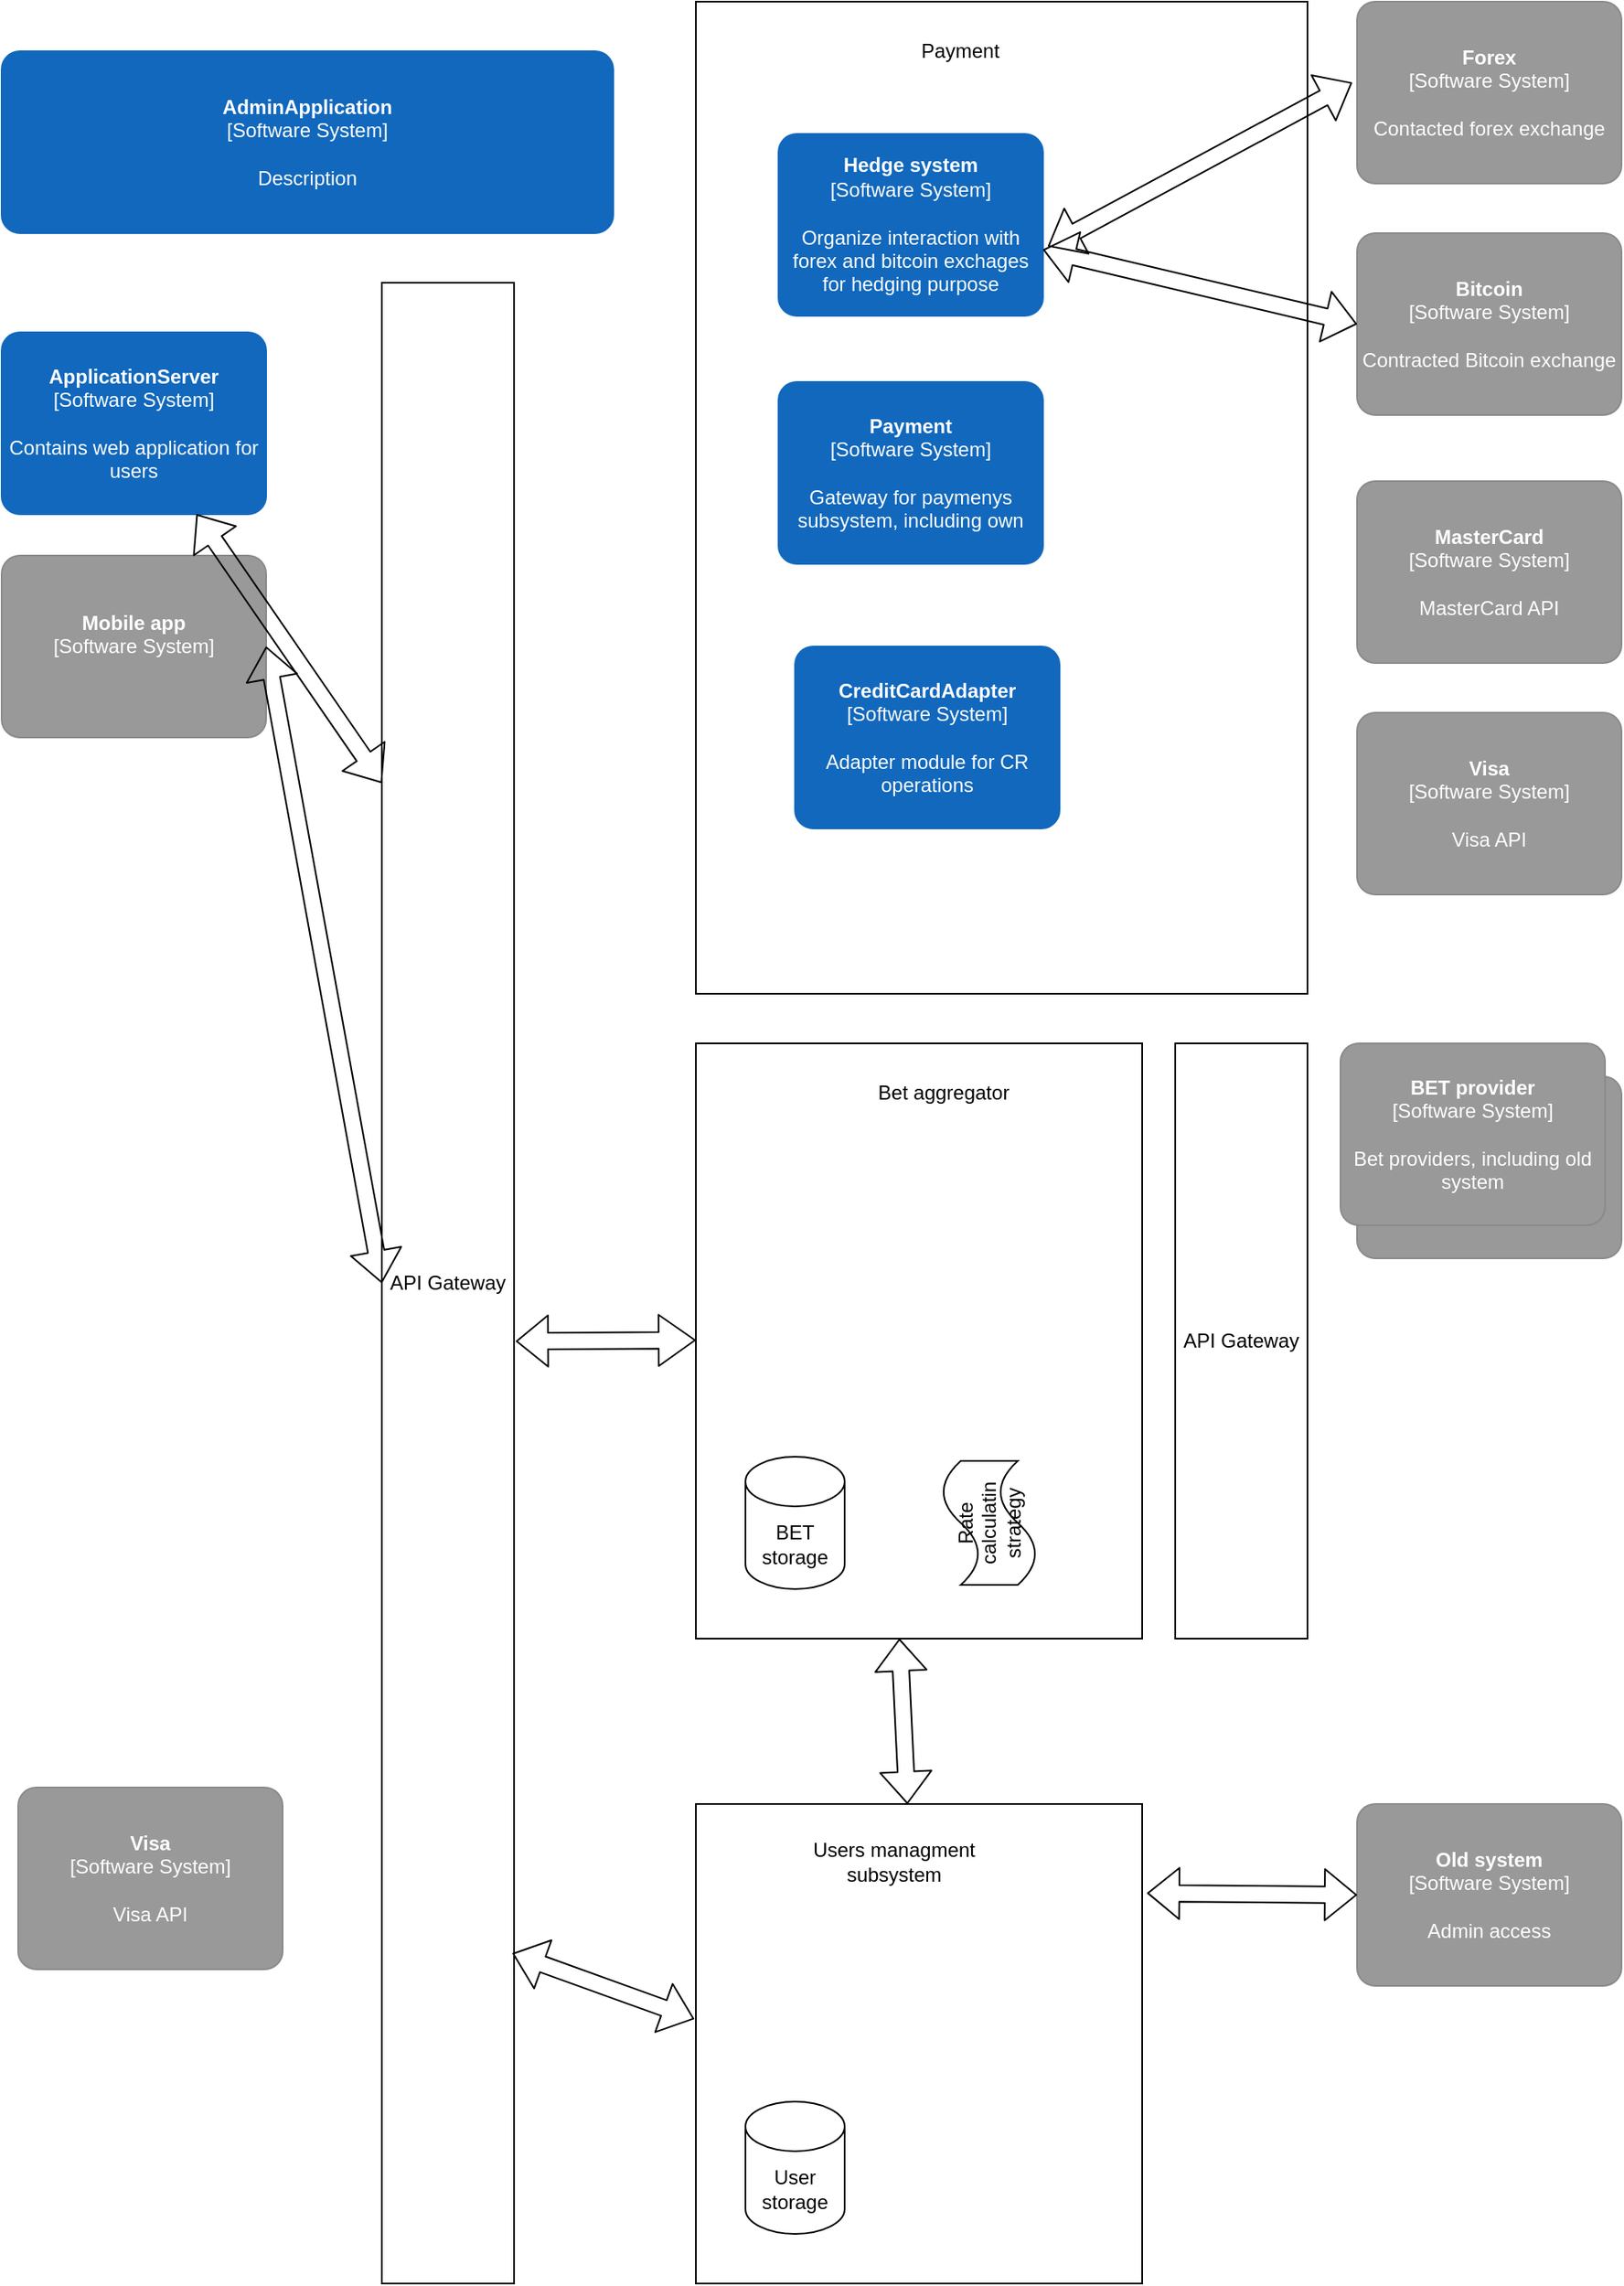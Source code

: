 <mxfile version="14.5.1" type="device"><diagram id="XrjWf5jQvDKrQL1yxgwt" name="Page-1"><mxGraphModel dx="2062" dy="822" grid="1" gridSize="10" guides="1" tooltips="1" connect="1" arrows="1" fold="1" page="1" pageScale="1" pageWidth="850" pageHeight="1100" math="0" shadow="0"><root><mxCell id="0"/><mxCell id="1" parent="0"/><mxCell id="JCoWBjohP0W_P2BeCb5i-7" value="" style="rounded=0;whiteSpace=wrap;html=1;" vertex="1" parent="1"><mxGeometry x="450" y="10" width="370" height="600" as="geometry"/></mxCell><object placeholders="1" c4Name="AdminApplication" c4Type="Software System" c4Description="Description" label="&lt;b&gt;%c4Name%&lt;/b&gt;&lt;div&gt;[%c4Type%]&lt;/div&gt;&lt;br&gt;&lt;div&gt;%c4Description%&lt;/div&gt;" id="JCoWBjohP0W_P2BeCb5i-1"><mxCell style="rounded=1;whiteSpace=wrap;html=1;labelBackgroundColor=none;fillColor=#1168BD;fontColor=#ffffff;align=center;arcSize=10;strokeColor=#1168BD;metaEdit=1;metaData={&quot;c4Type&quot;:{&quot;editable&quot;:false}};points=[[0.25,0,0],[0.5,0,0],[0.75,0,0],[1,0.25,0],[1,0.5,0],[1,0.75,0],[0.75,1,0],[0.5,1,0],[0.25,1,0],[0,0.75,0],[0,0.5,0],[0,0.25,0]];" vertex="1" parent="1"><mxGeometry x="30" y="40" width="370" height="110" as="geometry"/></mxCell></object><object placeholders="1" c4Name="Hedge system" c4Type="Software System" c4Description="Organize interaction with forex and bitcoin exchages for hedging purpose" label="&lt;b&gt;%c4Name%&lt;/b&gt;&lt;div&gt;[%c4Type%]&lt;/div&gt;&lt;br&gt;&lt;div&gt;%c4Description%&lt;/div&gt;" id="JCoWBjohP0W_P2BeCb5i-2"><mxCell style="rounded=1;whiteSpace=wrap;html=1;labelBackgroundColor=none;fillColor=#1168BD;fontColor=#ffffff;align=center;arcSize=10;strokeColor=#1168BD;metaEdit=1;metaData={&quot;c4Type&quot;:{&quot;editable&quot;:false}};points=[[0.25,0,0],[0.5,0,0],[0.75,0,0],[1,0.25,0],[1,0.5,0],[1,0.75,0],[0.75,1,0],[0.5,1,0],[0.25,1,0],[0,0.75,0],[0,0.5,0],[0,0.25,0]];" vertex="1" parent="1"><mxGeometry x="500" y="90" width="160" height="110.0" as="geometry"/></mxCell></object><object placeholders="1" c4Name="ApplicationServer" c4Type="Software System" c4Description="Contains web application for users" label="&lt;b&gt;%c4Name%&lt;/b&gt;&lt;div&gt;[%c4Type%]&lt;/div&gt;&lt;br&gt;&lt;div&gt;%c4Description%&lt;/div&gt;" id="JCoWBjohP0W_P2BeCb5i-3"><mxCell style="rounded=1;whiteSpace=wrap;html=1;labelBackgroundColor=none;fillColor=#1168BD;fontColor=#ffffff;align=center;arcSize=10;strokeColor=#1168BD;metaEdit=1;metaData={&quot;c4Type&quot;:{&quot;editable&quot;:false}};points=[[0.25,0,0],[0.5,0,0],[0.75,0,0],[1,0.25,0],[1,0.5,0],[1,0.75,0],[0.75,1,0],[0.5,1,0],[0.25,1,0],[0,0.75,0],[0,0.5,0],[0,0.25,0]];" vertex="1" parent="1"><mxGeometry x="30" y="210" width="160" height="110.0" as="geometry"/></mxCell></object><object placeholders="1" c4Name="Payment" c4Type="Software System" c4Description="Gateway for paymenys subsystem, including own" label="&lt;b&gt;%c4Name%&lt;/b&gt;&lt;div&gt;[%c4Type%]&lt;/div&gt;&lt;br&gt;&lt;div&gt;%c4Description%&lt;/div&gt;" id="JCoWBjohP0W_P2BeCb5i-4"><mxCell style="rounded=1;whiteSpace=wrap;html=1;labelBackgroundColor=none;fillColor=#1168BD;fontColor=#ffffff;align=center;arcSize=10;strokeColor=#1168BD;metaEdit=1;metaData={&quot;c4Type&quot;:{&quot;editable&quot;:false}};points=[[0.25,0,0],[0.5,0,0],[0.75,0,0],[1,0.25,0],[1,0.5,0],[1,0.75,0],[0.75,1,0],[0.5,1,0],[0.25,1,0],[0,0.75,0],[0,0.5,0],[0,0.25,0]];" vertex="1" parent="1"><mxGeometry x="500" y="240" width="160" height="110.0" as="geometry"/></mxCell></object><object placeholders="1" c4Name="CreditCardAdapter" c4Type="Software System" c4Description="Adapter module for CR operations" label="&lt;b&gt;%c4Name%&lt;/b&gt;&lt;div&gt;[%c4Type%]&lt;/div&gt;&lt;br&gt;&lt;div&gt;%c4Description%&lt;/div&gt;" id="JCoWBjohP0W_P2BeCb5i-5"><mxCell style="rounded=1;whiteSpace=wrap;html=1;labelBackgroundColor=none;fillColor=#1168BD;fontColor=#ffffff;align=center;arcSize=10;strokeColor=#1168BD;metaEdit=1;metaData={&quot;c4Type&quot;:{&quot;editable&quot;:false}};points=[[0.25,0,0],[0.5,0,0],[0.75,0,0],[1,0.25,0],[1,0.5,0],[1,0.75,0],[0.75,1,0],[0.5,1,0],[0.25,1,0],[0,0.75,0],[0,0.5,0],[0,0.25,0]];" vertex="1" parent="1"><mxGeometry x="510" y="400" width="160" height="110.0" as="geometry"/></mxCell></object><mxCell id="JCoWBjohP0W_P2BeCb5i-8" value="Payment" style="text;html=1;strokeColor=none;fillColor=none;align=center;verticalAlign=middle;whiteSpace=wrap;rounded=0;" vertex="1" parent="1"><mxGeometry x="590" y="30" width="40" height="20" as="geometry"/></mxCell><object placeholders="1" c4Name="Forex" c4Type="Software System" c4Description="Contacted forex exchange" label="&lt;b&gt;%c4Name%&lt;/b&gt;&lt;div&gt;[%c4Type%]&lt;/div&gt;&lt;br&gt;&lt;div&gt;%c4Description%&lt;/div&gt;" id="JCoWBjohP0W_P2BeCb5i-10"><mxCell style="rounded=1;whiteSpace=wrap;html=1;labelBackgroundColor=none;fillColor=#999999;fontColor=#ffffff;align=center;arcSize=10;strokeColor=#8A8A8A;metaEdit=1;metaData={&quot;c4Type&quot;:{&quot;editable&quot;:false}};points=[[0.25,0,0],[0.5,0,0],[0.75,0,0],[1,0.25,0],[1,0.5,0],[1,0.75,0],[0.75,1,0],[0.5,1,0],[0.25,1,0],[0,0.75,0],[0,0.5,0],[0,0.25,0]];" vertex="1" parent="1"><mxGeometry x="850" y="10" width="160" height="110.0" as="geometry"/></mxCell></object><object placeholders="1" c4Name="Visa" c4Type="Software System" c4Description="Visa API" label="&lt;b&gt;%c4Name%&lt;/b&gt;&lt;div&gt;[%c4Type%]&lt;/div&gt;&lt;br&gt;&lt;div&gt;%c4Description%&lt;/div&gt;" id="JCoWBjohP0W_P2BeCb5i-11"><mxCell style="rounded=1;whiteSpace=wrap;html=1;labelBackgroundColor=none;fillColor=#999999;fontColor=#ffffff;align=center;arcSize=10;strokeColor=#8A8A8A;metaEdit=1;metaData={&quot;c4Type&quot;:{&quot;editable&quot;:false}};points=[[0.25,0,0],[0.5,0,0],[0.75,0,0],[1,0.25,0],[1,0.5,0],[1,0.75,0],[0.75,1,0],[0.5,1,0],[0.25,1,0],[0,0.75,0],[0,0.5,0],[0,0.25,0]];" vertex="1" parent="1"><mxGeometry x="850" y="440" width="160" height="110.0" as="geometry"/></mxCell></object><object placeholders="1" c4Name="MasterCard" c4Type="Software System" c4Description="MasterCard API" label="&lt;b&gt;%c4Name%&lt;/b&gt;&lt;div&gt;[%c4Type%]&lt;/div&gt;&lt;br&gt;&lt;div&gt;%c4Description%&lt;/div&gt;" id="JCoWBjohP0W_P2BeCb5i-12"><mxCell style="rounded=1;whiteSpace=wrap;html=1;labelBackgroundColor=none;fillColor=#999999;fontColor=#ffffff;align=center;arcSize=10;strokeColor=#8A8A8A;metaEdit=1;metaData={&quot;c4Type&quot;:{&quot;editable&quot;:false}};points=[[0.25,0,0],[0.5,0,0],[0.75,0,0],[1,0.25,0],[1,0.5,0],[1,0.75,0],[0.75,1,0],[0.5,1,0],[0.25,1,0],[0,0.75,0],[0,0.5,0],[0,0.25,0]];" vertex="1" parent="1"><mxGeometry x="850" y="300" width="160" height="110.0" as="geometry"/></mxCell></object><object placeholders="1" c4Name="Bitcoin" c4Type="Software System" c4Description="Contracted Bitcoin exchange" label="&lt;b&gt;%c4Name%&lt;/b&gt;&lt;div&gt;[%c4Type%]&lt;/div&gt;&lt;br&gt;&lt;div&gt;%c4Description%&lt;/div&gt;" id="JCoWBjohP0W_P2BeCb5i-13"><mxCell style="rounded=1;whiteSpace=wrap;html=1;labelBackgroundColor=none;fillColor=#999999;fontColor=#ffffff;align=center;arcSize=10;strokeColor=#8A8A8A;metaEdit=1;metaData={&quot;c4Type&quot;:{&quot;editable&quot;:false}};points=[[0.25,0,0],[0.5,0,0],[0.75,0,0],[1,0.25,0],[1,0.5,0],[1,0.75,0],[0.75,1,0],[0.5,1,0],[0.25,1,0],[0,0.75,0],[0,0.5,0],[0,0.25,0]];" vertex="1" parent="1"><mxGeometry x="850" y="150" width="160" height="110.0" as="geometry"/></mxCell></object><mxCell id="JCoWBjohP0W_P2BeCb5i-14" value="" style="rounded=0;whiteSpace=wrap;html=1;" vertex="1" parent="1"><mxGeometry x="450" y="640" width="270" height="360" as="geometry"/></mxCell><mxCell id="JCoWBjohP0W_P2BeCb5i-15" value="Bet aggregator" style="text;html=1;strokeColor=none;fillColor=none;align=center;verticalAlign=middle;whiteSpace=wrap;rounded=0;" vertex="1" parent="1"><mxGeometry x="540" y="660" width="120" height="20" as="geometry"/></mxCell><object placeholders="1" c4Name="" c4Type="Software System" c4Description="" label="&lt;b&gt;%c4Name%&lt;/b&gt;&lt;div&gt;[%c4Type%]&lt;/div&gt;&lt;br&gt;&lt;div&gt;%c4Description%&lt;/div&gt;" id="JCoWBjohP0W_P2BeCb5i-16"><mxCell style="rounded=1;whiteSpace=wrap;html=1;labelBackgroundColor=none;fillColor=#999999;fontColor=#ffffff;align=center;arcSize=10;strokeColor=#8A8A8A;metaEdit=1;metaData={&quot;c4Type&quot;:{&quot;editable&quot;:false}};points=[[0.25,0,0],[0.5,0,0],[0.75,0,0],[1,0.25,0],[1,0.5,0],[1,0.75,0],[0.75,1,0],[0.5,1,0],[0.25,1,0],[0,0.75,0],[0,0.5,0],[0,0.25,0]];" vertex="1" parent="1"><mxGeometry x="850" y="660" width="160" height="110.0" as="geometry"/></mxCell></object><object placeholders="1" c4Name="BET provider" c4Type="Software System" c4Description="Bet providers, including old system" label="&lt;b&gt;%c4Name%&lt;/b&gt;&lt;div&gt;[%c4Type%]&lt;/div&gt;&lt;br&gt;&lt;div&gt;%c4Description%&lt;/div&gt;" id="JCoWBjohP0W_P2BeCb5i-17"><mxCell style="rounded=1;whiteSpace=wrap;html=1;labelBackgroundColor=none;fillColor=#999999;fontColor=#ffffff;align=center;arcSize=10;strokeColor=#8A8A8A;metaEdit=1;metaData={&quot;c4Type&quot;:{&quot;editable&quot;:false}};points=[[0.25,0,0],[0.5,0,0],[0.75,0,0],[1,0.25,0],[1,0.5,0],[1,0.75,0],[0.75,1,0],[0.5,1,0],[0.25,1,0],[0,0.75,0],[0,0.5,0],[0,0.25,0]];" vertex="1" parent="1"><mxGeometry x="840" y="640" width="160" height="110.0" as="geometry"/></mxCell></object><mxCell id="JCoWBjohP0W_P2BeCb5i-19" value="" style="shape=flexArrow;endArrow=classic;startArrow=classic;html=1;exitX=1.019;exitY=0.618;exitDx=0;exitDy=0;exitPerimeter=0;entryX=-0.019;entryY=0.445;entryDx=0;entryDy=0;entryPerimeter=0;" edge="1" parent="1" source="JCoWBjohP0W_P2BeCb5i-2" target="JCoWBjohP0W_P2BeCb5i-10"><mxGeometry width="50" height="50" relative="1" as="geometry"><mxPoint x="1200" y="390" as="sourcePoint"/><mxPoint x="1250" y="340" as="targetPoint"/></mxGeometry></mxCell><mxCell id="JCoWBjohP0W_P2BeCb5i-20" value="" style="shape=flexArrow;endArrow=classic;startArrow=classic;html=1;entryX=0;entryY=0.5;entryDx=0;entryDy=0;entryPerimeter=0;" edge="1" parent="1" target="JCoWBjohP0W_P2BeCb5i-13"><mxGeometry width="50" height="50" relative="1" as="geometry"><mxPoint x="660" y="160" as="sourcePoint"/><mxPoint x="1400" y="250" as="targetPoint"/></mxGeometry></mxCell><mxCell id="JCoWBjohP0W_P2BeCb5i-21" value="API Gateway" style="rounded=0;whiteSpace=wrap;html=1;" vertex="1" parent="1"><mxGeometry x="260" y="180" width="80" height="1210" as="geometry"/></mxCell><object placeholders="1" c4Name="Mobile app" c4Type="Software System" c4Description="" label="&lt;b&gt;%c4Name%&lt;/b&gt;&lt;div&gt;[%c4Type%]&lt;/div&gt;&lt;br&gt;&lt;div&gt;%c4Description%&lt;/div&gt;" id="JCoWBjohP0W_P2BeCb5i-22"><mxCell style="rounded=1;whiteSpace=wrap;html=1;labelBackgroundColor=none;fillColor=#999999;fontColor=#ffffff;align=center;arcSize=10;strokeColor=#8A8A8A;metaEdit=1;metaData={&quot;c4Type&quot;:{&quot;editable&quot;:false}};points=[[0.25,0,0],[0.5,0,0],[0.75,0,0],[1,0.25,0],[1,0.5,0],[1,0.75,0],[0.75,1,0],[0.5,1,0],[0.25,1,0],[0,0.75,0],[0,0.5,0],[0,0.25,0]];" vertex="1" parent="1"><mxGeometry x="30" y="345" width="160" height="110" as="geometry"/></mxCell></object><mxCell id="JCoWBjohP0W_P2BeCb5i-23" value="" style="shape=flexArrow;endArrow=classic;startArrow=classic;html=1;exitX=1;exitY=0.5;exitDx=0;exitDy=0;exitPerimeter=0;entryX=0;entryY=0.5;entryDx=0;entryDy=0;" edge="1" parent="1" source="JCoWBjohP0W_P2BeCb5i-22" target="JCoWBjohP0W_P2BeCb5i-21"><mxGeometry width="50" height="50" relative="1" as="geometry"><mxPoint x="220" y="440" as="sourcePoint"/><mxPoint x="250" y="415" as="targetPoint"/></mxGeometry></mxCell><mxCell id="JCoWBjohP0W_P2BeCb5i-24" value="" style="shape=flexArrow;endArrow=classic;startArrow=classic;html=1;entryX=0;entryY=0.25;entryDx=0;entryDy=0;" edge="1" parent="1" source="JCoWBjohP0W_P2BeCb5i-3" target="JCoWBjohP0W_P2BeCb5i-21"><mxGeometry width="50" height="50" relative="1" as="geometry"><mxPoint x="190" y="250" as="sourcePoint"/><mxPoint x="260" y="253" as="targetPoint"/></mxGeometry></mxCell><mxCell id="JCoWBjohP0W_P2BeCb5i-26" value="API Gateway" style="rounded=0;whiteSpace=wrap;html=1;" vertex="1" parent="1"><mxGeometry x="740" y="640" width="80" height="360" as="geometry"/></mxCell><mxCell id="JCoWBjohP0W_P2BeCb5i-27" value="BET storage" style="shape=cylinder3;whiteSpace=wrap;html=1;boundedLbl=1;backgroundOutline=1;size=15;" vertex="1" parent="1"><mxGeometry x="480" y="890" width="60" height="80" as="geometry"/></mxCell><mxCell id="JCoWBjohP0W_P2BeCb5i-28" value="" style="rounded=0;whiteSpace=wrap;html=1;" vertex="1" parent="1"><mxGeometry x="450" y="1100" width="270" height="290" as="geometry"/></mxCell><mxCell id="JCoWBjohP0W_P2BeCb5i-29" value="Users managment subsystem&lt;br&gt;" style="text;html=1;strokeColor=none;fillColor=none;align=center;verticalAlign=middle;whiteSpace=wrap;rounded=0;" vertex="1" parent="1"><mxGeometry x="510" y="1120" width="120" height="30" as="geometry"/></mxCell><mxCell id="JCoWBjohP0W_P2BeCb5i-30" value="" style="shape=flexArrow;endArrow=classic;startArrow=classic;html=1;exitX=0.988;exitY=0.835;exitDx=0;exitDy=0;exitPerimeter=0;" edge="1" parent="1" source="JCoWBjohP0W_P2BeCb5i-21"><mxGeometry width="50" height="50" relative="1" as="geometry"><mxPoint x="360" y="1180" as="sourcePoint"/><mxPoint x="449" y="1230" as="targetPoint"/></mxGeometry></mxCell><mxCell id="JCoWBjohP0W_P2BeCb5i-31" value="" style="shape=flexArrow;endArrow=classic;startArrow=classic;html=1;exitX=1;exitY=0.75;exitDx=0;exitDy=0;entryX=-0.004;entryY=0.158;entryDx=0;entryDy=0;entryPerimeter=0;width=10;endSize=7.01;" edge="1" parent="1"><mxGeometry width="50" height="50" relative="1" as="geometry"><mxPoint x="341.08" y="820.12" as="sourcePoint"/><mxPoint x="450.0" y="819.5" as="targetPoint"/></mxGeometry></mxCell><object placeholders="1" c4Name="Visa" c4Type="Software System" c4Description="Visa API" label="&lt;b&gt;%c4Name%&lt;/b&gt;&lt;div&gt;[%c4Type%]&lt;/div&gt;&lt;br&gt;&lt;div&gt;%c4Description%&lt;/div&gt;" id="JCoWBjohP0W_P2BeCb5i-32"><mxCell style="rounded=1;whiteSpace=wrap;html=1;labelBackgroundColor=none;fillColor=#999999;fontColor=#ffffff;align=center;arcSize=10;strokeColor=#8A8A8A;metaEdit=1;metaData={&quot;c4Type&quot;:{&quot;editable&quot;:false}};points=[[0.25,0,0],[0.5,0,0],[0.75,0,0],[1,0.25,0],[1,0.5,0],[1,0.75,0],[0.75,1,0],[0.5,1,0],[0.25,1,0],[0,0.75,0],[0,0.5,0],[0,0.25,0]];" vertex="1" parent="1"><mxGeometry x="40" y="1090" width="160" height="110.0" as="geometry"/></mxCell></object><mxCell id="JCoWBjohP0W_P2BeCb5i-33" value="" style="shape=flexArrow;endArrow=classic;startArrow=classic;html=1;exitX=0.456;exitY=1;exitDx=0;exitDy=0;exitPerimeter=0;" edge="1" parent="1" source="JCoWBjohP0W_P2BeCb5i-14" target="JCoWBjohP0W_P2BeCb5i-28"><mxGeometry width="50" height="50" relative="1" as="geometry"><mxPoint x="865.54" y="1110.62" as="sourcePoint"/><mxPoint x="974.46" y="1110" as="targetPoint"/></mxGeometry></mxCell><mxCell id="JCoWBjohP0W_P2BeCb5i-34" value="Rate calculatin strategy" style="shape=tape;whiteSpace=wrap;html=1;rotation=-90;" vertex="1" parent="1"><mxGeometry x="590" y="901.25" width="75" height="57.5" as="geometry"/></mxCell><mxCell id="JCoWBjohP0W_P2BeCb5i-35" value="User storage" style="shape=cylinder3;whiteSpace=wrap;html=1;boundedLbl=1;backgroundOutline=1;size=15;" vertex="1" parent="1"><mxGeometry x="480" y="1280" width="60" height="80" as="geometry"/></mxCell><object placeholders="1" c4Name="Old system" c4Type="Software System" c4Description="Admin access" label="&lt;b&gt;%c4Name%&lt;/b&gt;&lt;div&gt;[%c4Type%]&lt;/div&gt;&lt;br&gt;&lt;div&gt;%c4Description%&lt;/div&gt;" id="JCoWBjohP0W_P2BeCb5i-36"><mxCell style="rounded=1;whiteSpace=wrap;html=1;labelBackgroundColor=none;fillColor=#999999;fontColor=#ffffff;align=center;arcSize=10;strokeColor=#8A8A8A;metaEdit=1;metaData={&quot;c4Type&quot;:{&quot;editable&quot;:false}};points=[[0.25,0,0],[0.5,0,0],[0.75,0,0],[1,0.25,0],[1,0.5,0],[1,0.75,0],[0.75,1,0],[0.5,1,0],[0.25,1,0],[0,0.75,0],[0,0.5,0],[0,0.25,0]];" vertex="1" parent="1"><mxGeometry x="850" y="1100" width="160" height="110.0" as="geometry"/></mxCell></object><mxCell id="JCoWBjohP0W_P2BeCb5i-37" value="" style="shape=flexArrow;endArrow=classic;startArrow=classic;html=1;exitX=1.011;exitY=0.186;exitDx=0;exitDy=0;exitPerimeter=0;entryX=0;entryY=0.5;entryDx=0;entryDy=0;entryPerimeter=0;" edge="1" parent="1" source="JCoWBjohP0W_P2BeCb5i-28" target="JCoWBjohP0W_P2BeCb5i-36"><mxGeometry width="50" height="50" relative="1" as="geometry"><mxPoint x="890" y="1260" as="sourcePoint"/><mxPoint x="999.96" y="1299.65" as="targetPoint"/></mxGeometry></mxCell></root></mxGraphModel></diagram></mxfile>